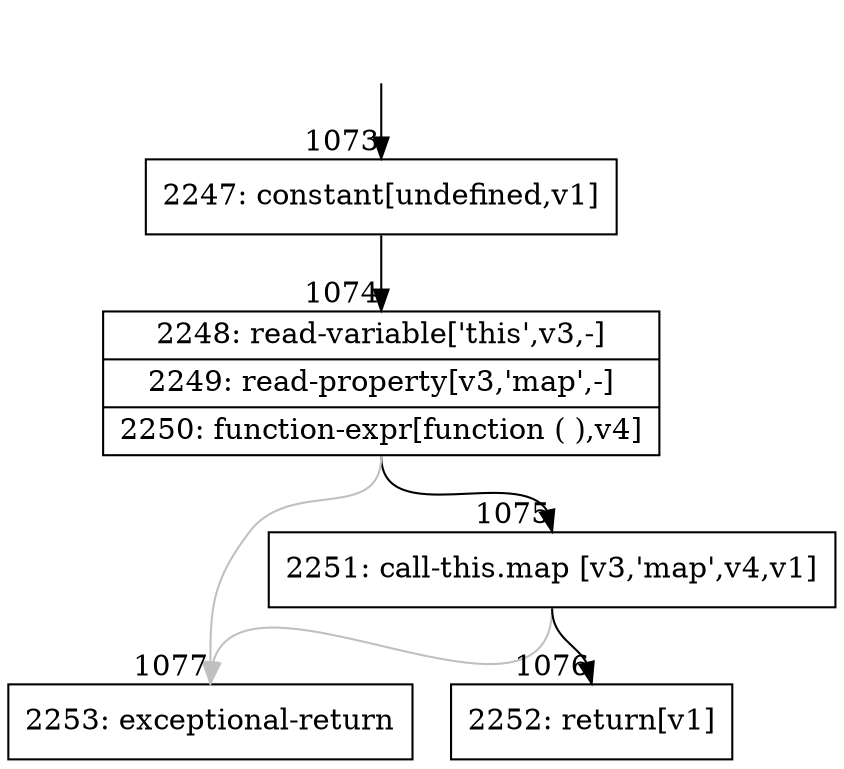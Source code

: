digraph {
rankdir="TD"
BB_entry102[shape=none,label=""];
BB_entry102 -> BB1073 [tailport=s, headport=n, headlabel="    1073"]
BB1073 [shape=record label="{2247: constant[undefined,v1]}" ] 
BB1073 -> BB1074 [tailport=s, headport=n, headlabel="      1074"]
BB1074 [shape=record label="{2248: read-variable['this',v3,-]|2249: read-property[v3,'map',-]|2250: function-expr[function ( ),v4]}" ] 
BB1074 -> BB1075 [tailport=s, headport=n, headlabel="      1075"]
BB1074 -> BB1077 [tailport=s, headport=n, color=gray, headlabel="      1077"]
BB1075 [shape=record label="{2251: call-this.map [v3,'map',v4,v1]}" ] 
BB1075 -> BB1076 [tailport=s, headport=n, headlabel="      1076"]
BB1075 -> BB1077 [tailport=s, headport=n, color=gray]
BB1076 [shape=record label="{2252: return[v1]}" ] 
BB1077 [shape=record label="{2253: exceptional-return}" ] 
//#$~ 577
}
